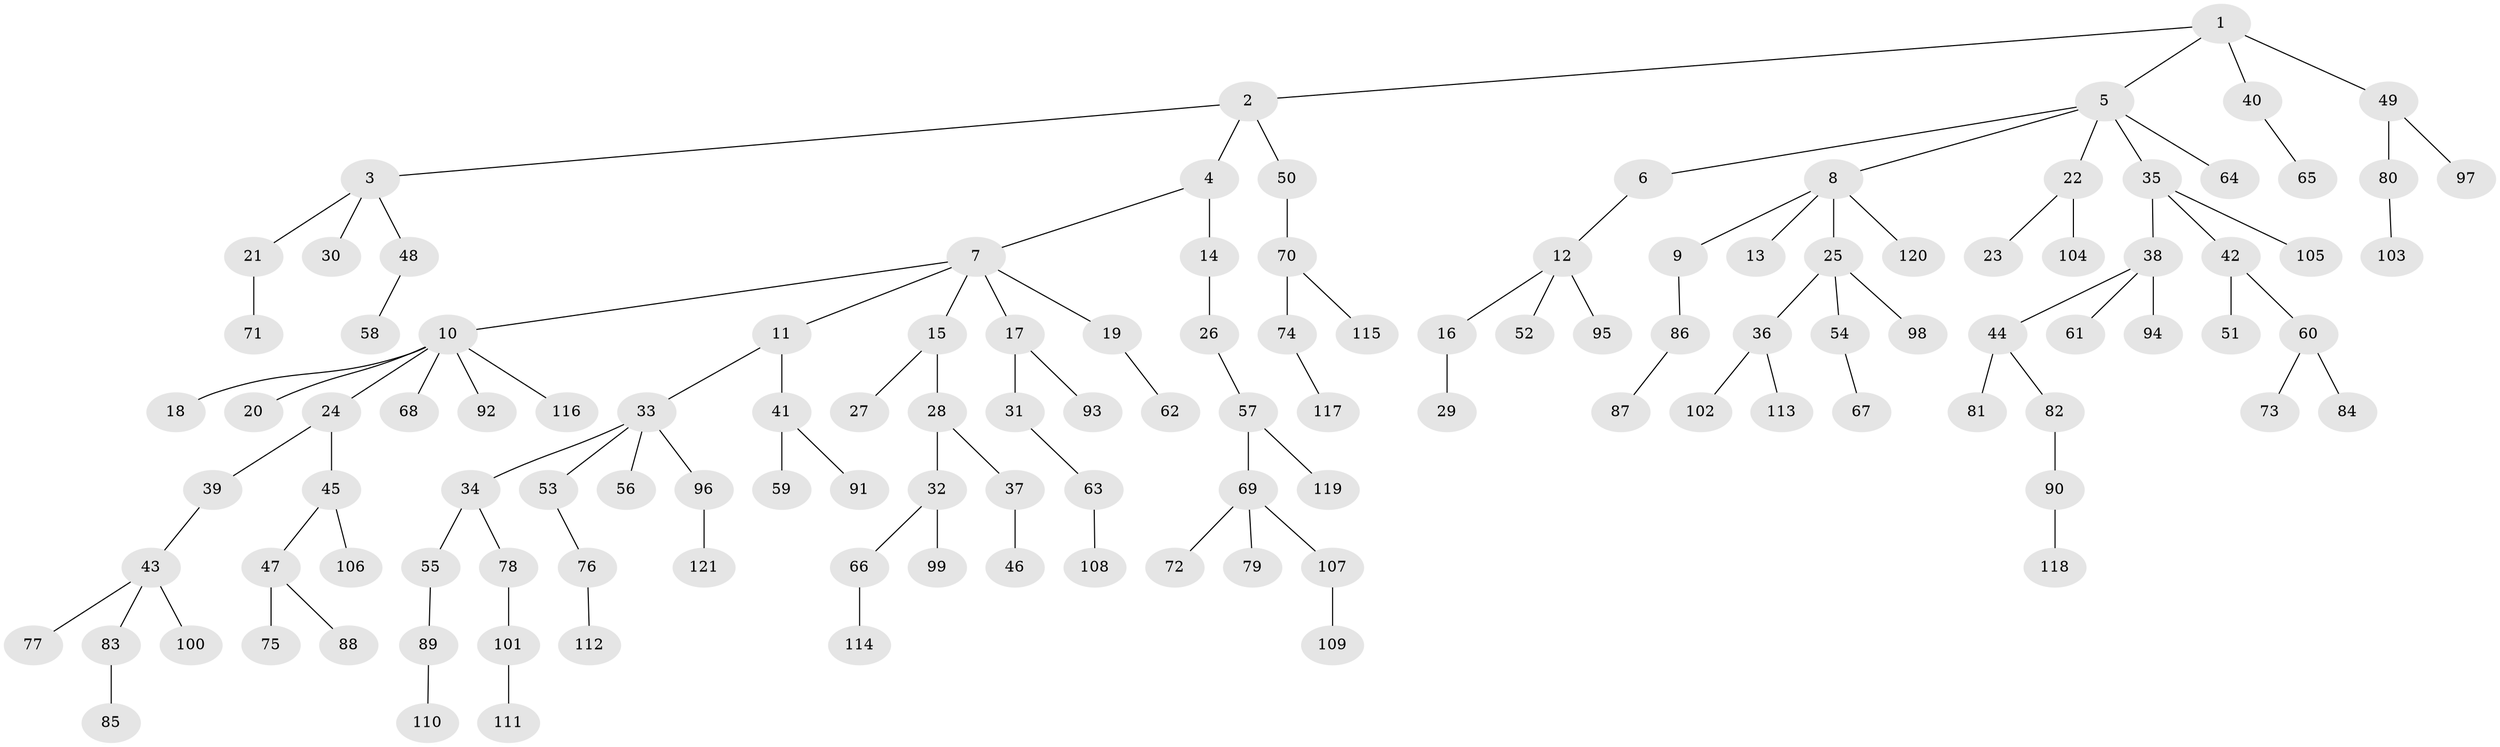 // Generated by graph-tools (version 1.1) at 2025/50/03/09/25 03:50:25]
// undirected, 121 vertices, 120 edges
graph export_dot {
graph [start="1"]
  node [color=gray90,style=filled];
  1;
  2;
  3;
  4;
  5;
  6;
  7;
  8;
  9;
  10;
  11;
  12;
  13;
  14;
  15;
  16;
  17;
  18;
  19;
  20;
  21;
  22;
  23;
  24;
  25;
  26;
  27;
  28;
  29;
  30;
  31;
  32;
  33;
  34;
  35;
  36;
  37;
  38;
  39;
  40;
  41;
  42;
  43;
  44;
  45;
  46;
  47;
  48;
  49;
  50;
  51;
  52;
  53;
  54;
  55;
  56;
  57;
  58;
  59;
  60;
  61;
  62;
  63;
  64;
  65;
  66;
  67;
  68;
  69;
  70;
  71;
  72;
  73;
  74;
  75;
  76;
  77;
  78;
  79;
  80;
  81;
  82;
  83;
  84;
  85;
  86;
  87;
  88;
  89;
  90;
  91;
  92;
  93;
  94;
  95;
  96;
  97;
  98;
  99;
  100;
  101;
  102;
  103;
  104;
  105;
  106;
  107;
  108;
  109;
  110;
  111;
  112;
  113;
  114;
  115;
  116;
  117;
  118;
  119;
  120;
  121;
  1 -- 2;
  1 -- 5;
  1 -- 40;
  1 -- 49;
  2 -- 3;
  2 -- 4;
  2 -- 50;
  3 -- 21;
  3 -- 30;
  3 -- 48;
  4 -- 7;
  4 -- 14;
  5 -- 6;
  5 -- 8;
  5 -- 22;
  5 -- 35;
  5 -- 64;
  6 -- 12;
  7 -- 10;
  7 -- 11;
  7 -- 15;
  7 -- 17;
  7 -- 19;
  8 -- 9;
  8 -- 13;
  8 -- 25;
  8 -- 120;
  9 -- 86;
  10 -- 18;
  10 -- 20;
  10 -- 24;
  10 -- 68;
  10 -- 92;
  10 -- 116;
  11 -- 33;
  11 -- 41;
  12 -- 16;
  12 -- 52;
  12 -- 95;
  14 -- 26;
  15 -- 27;
  15 -- 28;
  16 -- 29;
  17 -- 31;
  17 -- 93;
  19 -- 62;
  21 -- 71;
  22 -- 23;
  22 -- 104;
  24 -- 39;
  24 -- 45;
  25 -- 36;
  25 -- 54;
  25 -- 98;
  26 -- 57;
  28 -- 32;
  28 -- 37;
  31 -- 63;
  32 -- 66;
  32 -- 99;
  33 -- 34;
  33 -- 53;
  33 -- 56;
  33 -- 96;
  34 -- 55;
  34 -- 78;
  35 -- 38;
  35 -- 42;
  35 -- 105;
  36 -- 102;
  36 -- 113;
  37 -- 46;
  38 -- 44;
  38 -- 61;
  38 -- 94;
  39 -- 43;
  40 -- 65;
  41 -- 59;
  41 -- 91;
  42 -- 51;
  42 -- 60;
  43 -- 77;
  43 -- 83;
  43 -- 100;
  44 -- 81;
  44 -- 82;
  45 -- 47;
  45 -- 106;
  47 -- 75;
  47 -- 88;
  48 -- 58;
  49 -- 80;
  49 -- 97;
  50 -- 70;
  53 -- 76;
  54 -- 67;
  55 -- 89;
  57 -- 69;
  57 -- 119;
  60 -- 73;
  60 -- 84;
  63 -- 108;
  66 -- 114;
  69 -- 72;
  69 -- 79;
  69 -- 107;
  70 -- 74;
  70 -- 115;
  74 -- 117;
  76 -- 112;
  78 -- 101;
  80 -- 103;
  82 -- 90;
  83 -- 85;
  86 -- 87;
  89 -- 110;
  90 -- 118;
  96 -- 121;
  101 -- 111;
  107 -- 109;
}
